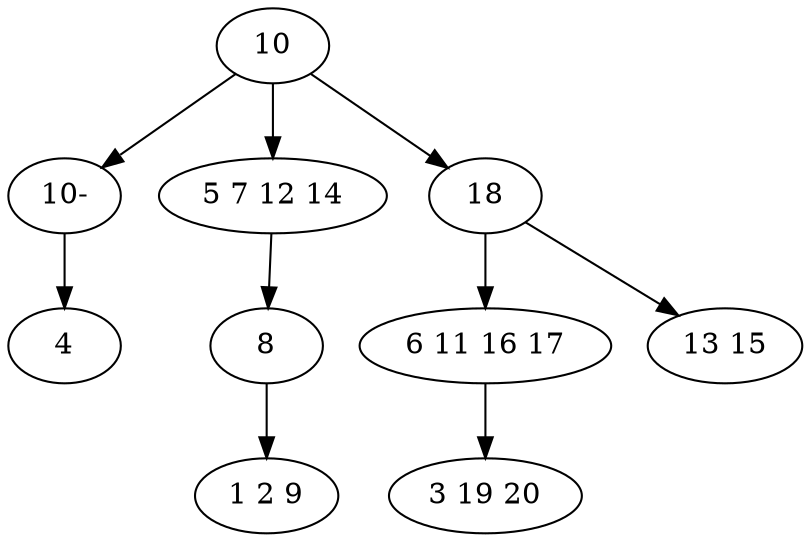 digraph true_tree {
	"0" -> "9"
	"0" -> "2"
	"0" -> "3"
	"3" -> "4"
	"3" -> "5"
	"4" -> "6"
	"2" -> "7"
	"7" -> "8"
	"9" -> "1"
	"0" [label="10"];
	"1" [label="4"];
	"2" [label="5 7 12 14"];
	"3" [label="18"];
	"4" [label="6 11 16 17"];
	"5" [label="13 15"];
	"6" [label="3 19 20"];
	"7" [label="8"];
	"8" [label="1 2 9"];
	"9" [label="10-"];
}
